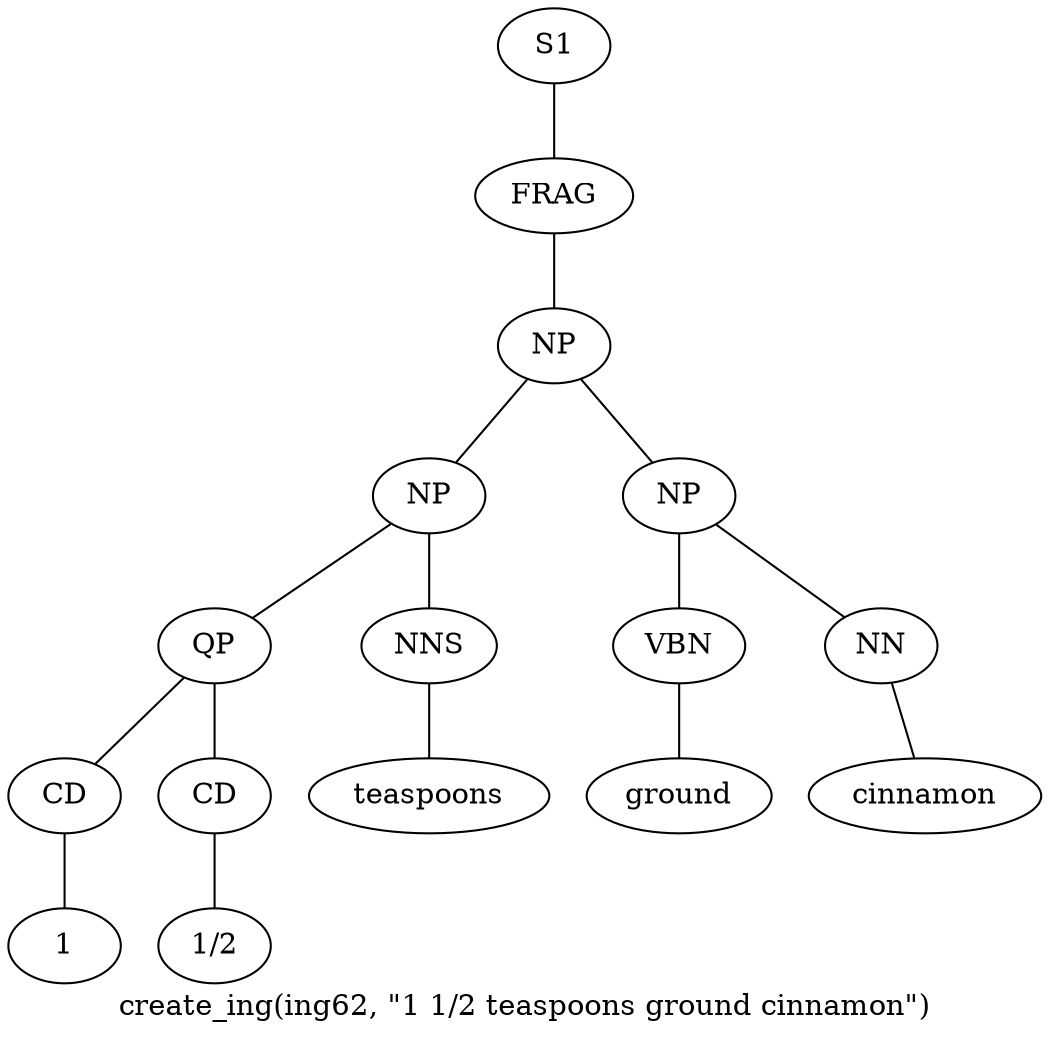 graph SyntaxGraph {
	label = "create_ing(ing62, \"1 1/2 teaspoons ground cinnamon\")";
	Node0 [label="S1"];
	Node1 [label="FRAG"];
	Node2 [label="NP"];
	Node3 [label="NP"];
	Node4 [label="QP"];
	Node5 [label="CD"];
	Node6 [label="1"];
	Node7 [label="CD"];
	Node8 [label="1/2"];
	Node9 [label="NNS"];
	Node10 [label="teaspoons"];
	Node11 [label="NP"];
	Node12 [label="VBN"];
	Node13 [label="ground"];
	Node14 [label="NN"];
	Node15 [label="cinnamon"];

	Node0 -- Node1;
	Node1 -- Node2;
	Node2 -- Node3;
	Node2 -- Node11;
	Node3 -- Node4;
	Node3 -- Node9;
	Node4 -- Node5;
	Node4 -- Node7;
	Node5 -- Node6;
	Node7 -- Node8;
	Node9 -- Node10;
	Node11 -- Node12;
	Node11 -- Node14;
	Node12 -- Node13;
	Node14 -- Node15;
}